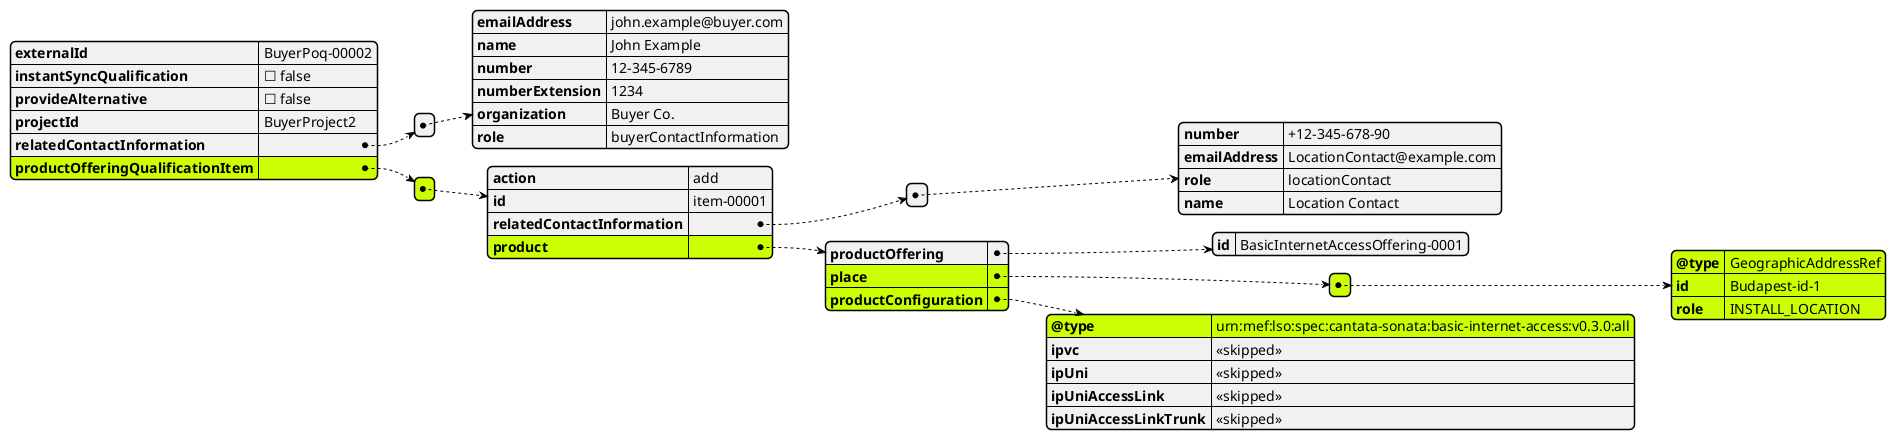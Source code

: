 @startjson
#highlight "productOfferingQualificationItem"
#highlight "productOfferingQualificationItem" / "0" 
#highlight "productOfferingQualificationItem" / "0" / "product" 
#highlight "productOfferingQualificationItem" / "0" / "product" / "place" 
#highlight "productOfferingQualificationItem" / "0" / "product" / "place" / "0"
#highlight "productOfferingQualificationItem" / "0" / "product" / "place" / "0" / "@type"
#highlight "productOfferingQualificationItem" / "0" / "product" / "place" / "0" / "id"
#highlight "productOfferingQualificationItem" / "0" / "product" / "place" / "0" / "role"

#highlight "productOfferingQualificationItem" / "0" / "product" / "productConfiguration" 
#highlight "productOfferingQualificationItem" / "0" / "product" / "productConfiguration" / "@type"


{
  "externalId": "BuyerPoq-00002",
  "instantSyncQualification": false,
  "provideAlternative": false,
  "projectId": "BuyerProject2",
  "relatedContactInformation": [
    {
      "emailAddress": "john.example@buyer.com",
      "name": "John Example",
      "number": "12-345-6789",
      "numberExtension": "1234",
      "organization": "Buyer Co.",
      "role": "buyerContactInformation"
    }
  ],
  "productOfferingQualificationItem": [
    {
      "action": "add",
      "id": "item-00001",
      "relatedContactInformation": [
        {
          "number": "+12-345-678-90",
          "emailAddress": "LocationContact@example.com",
          "role": "locationContact",
          "name": "Location Contact"
        }
      ],
      "product": {
        "productOffering": {
          "id": "BasicInternetAccessOffering-0001"
        },
        "place": [
          {
            "@type": "GeographicAddressRef",
            "id": "Budapest-id-1",
            "role": "INSTALL_LOCATION"
          }
        ],
        "productConfiguration": {
          "@type": "urn:mef:lso:spec:cantata-sonata:basic-internet-access:v0.3.0:all",
          "ipvc": "<<skipped>>",
          "ipUni": "<<skipped>>",
          "ipUniAccessLink": "<<skipped>>",
          "ipUniAccessLinkTrunk": "<<skipped>>"
        }
      }
    }
  ]
}
@endjson